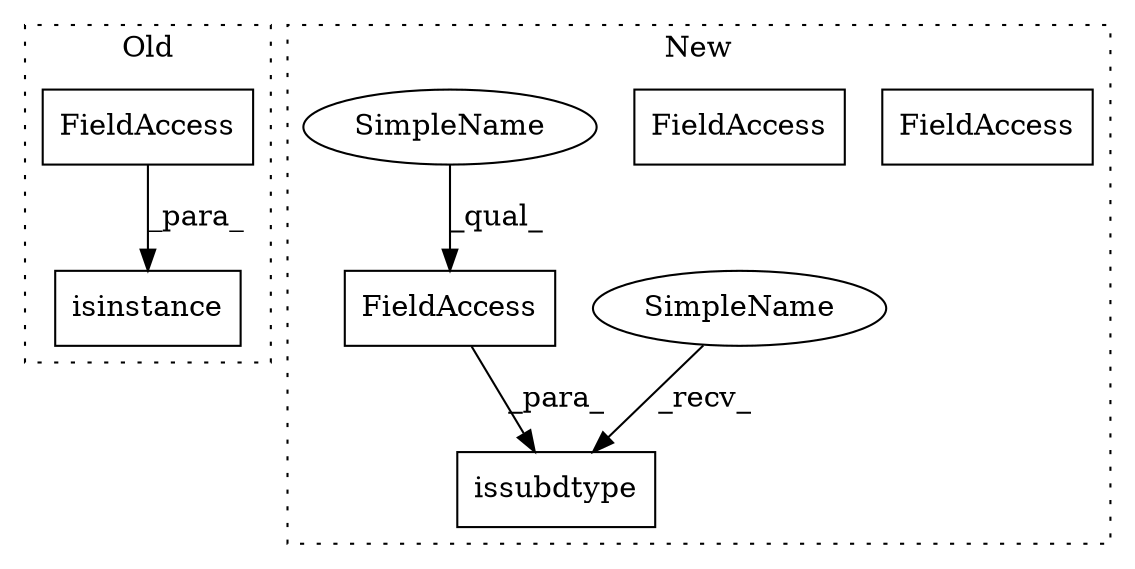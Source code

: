 digraph G {
subgraph cluster0 {
1 [label="isinstance" a="32" s="581,598" l="11,1" shape="box"];
2 [label="FieldAccess" a="22" s="592" l="1" shape="box"];
label = "Old";
style="dotted";
}
subgraph cluster1 {
3 [label="FieldAccess" a="22" s="517" l="13" shape="box"];
4 [label="FieldAccess" a="22" s="617" l="13" shape="box"];
5 [label="FieldAccess" a="22" s="729" l="13" shape="box"];
6 [label="issubdtype" a="32" s="710,742" l="11,1" shape="box"];
7 [label="SimpleName" a="42" s="704" l="5" shape="ellipse"];
8 [label="SimpleName" a="42" s="729" l="5" shape="ellipse"];
label = "New";
style="dotted";
}
2 -> 1 [label="_para_"];
5 -> 6 [label="_para_"];
7 -> 6 [label="_recv_"];
8 -> 5 [label="_qual_"];
}